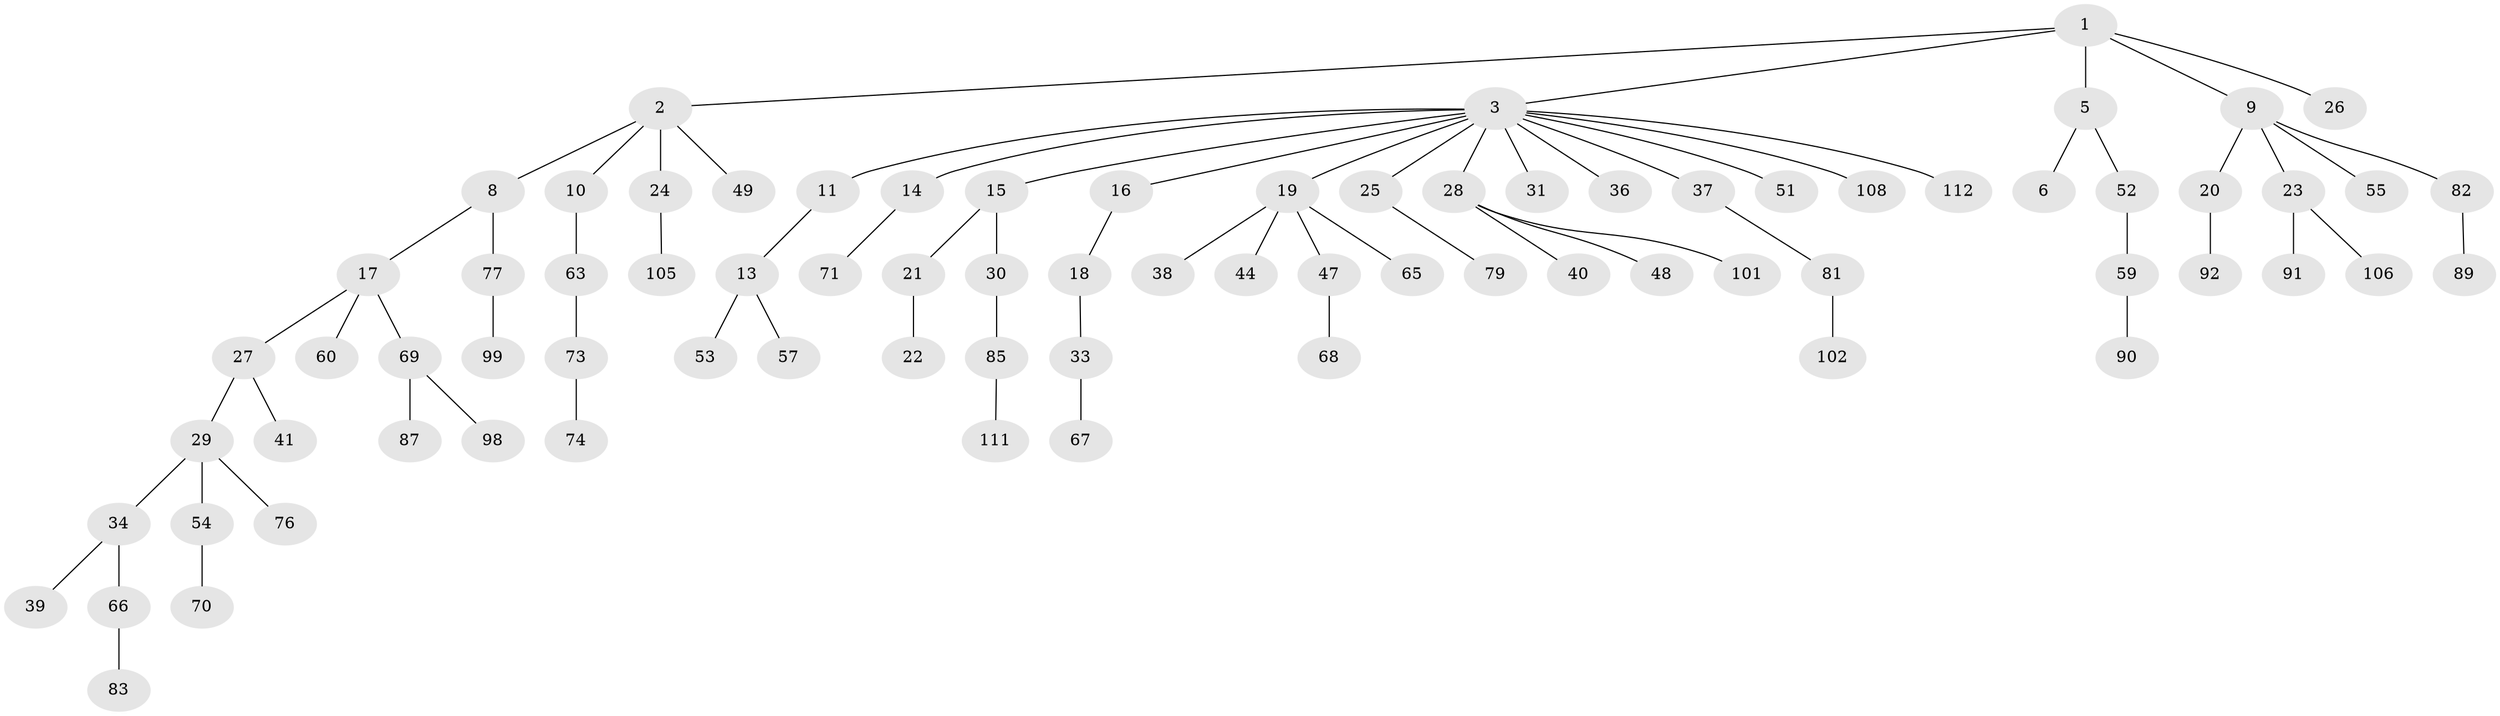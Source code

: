 // original degree distribution, {5: 0.035398230088495575, 3: 0.13274336283185842, 10: 0.008849557522123894, 6: 0.008849557522123894, 1: 0.4690265486725664, 4: 0.05309734513274336, 2: 0.2920353982300885}
// Generated by graph-tools (version 1.1) at 2025/19/03/04/25 18:19:23]
// undirected, 79 vertices, 78 edges
graph export_dot {
graph [start="1"]
  node [color=gray90,style=filled];
  1;
  2 [super="+7"];
  3 [super="+4"];
  5;
  6;
  8;
  9 [super="+12"];
  10;
  11 [super="+84"];
  13;
  14;
  15;
  16 [super="+80"];
  17 [super="+35+45"];
  18;
  19;
  20 [super="+56"];
  21;
  22;
  23 [super="+86"];
  24;
  25 [super="+113+96"];
  26 [super="+75"];
  27;
  28 [super="+64+43+32"];
  29;
  30;
  31 [super="+50"];
  33;
  34;
  36;
  37 [super="+110"];
  38;
  39;
  40 [super="+72"];
  41;
  44 [super="+58"];
  47 [super="+62+103"];
  48;
  49;
  51;
  52;
  53;
  54;
  55;
  57 [super="+95"];
  59;
  60 [super="+78"];
  63 [super="+88"];
  65;
  66;
  67;
  68;
  69;
  70;
  71;
  73;
  74;
  76;
  77;
  79;
  81;
  82;
  83;
  85;
  87;
  89;
  90 [super="+100"];
  91;
  92;
  98;
  99;
  101;
  102;
  105;
  106;
  108;
  111;
  112;
  1 -- 2;
  1 -- 3;
  1 -- 5;
  1 -- 9;
  1 -- 26;
  2 -- 49;
  2 -- 8;
  2 -- 24;
  2 -- 10;
  3 -- 11;
  3 -- 14;
  3 -- 19;
  3 -- 25;
  3 -- 28;
  3 -- 36;
  3 -- 51;
  3 -- 108;
  3 -- 16;
  3 -- 112;
  3 -- 37;
  3 -- 31;
  3 -- 15;
  5 -- 6;
  5 -- 52;
  8 -- 17;
  8 -- 77;
  9 -- 20;
  9 -- 23;
  9 -- 82;
  9 -- 55;
  10 -- 63;
  11 -- 13;
  13 -- 53;
  13 -- 57;
  14 -- 71;
  15 -- 21;
  15 -- 30;
  16 -- 18;
  17 -- 27;
  17 -- 60;
  17 -- 69;
  18 -- 33;
  19 -- 38;
  19 -- 44;
  19 -- 47;
  19 -- 65;
  20 -- 92;
  21 -- 22;
  23 -- 91;
  23 -- 106;
  24 -- 105;
  25 -- 79;
  27 -- 29;
  27 -- 41;
  28 -- 40;
  28 -- 101;
  28 -- 48;
  29 -- 34;
  29 -- 54;
  29 -- 76;
  30 -- 85;
  33 -- 67;
  34 -- 39;
  34 -- 66;
  37 -- 81;
  47 -- 68;
  52 -- 59;
  54 -- 70;
  59 -- 90;
  63 -- 73;
  66 -- 83;
  69 -- 87;
  69 -- 98;
  73 -- 74;
  77 -- 99;
  81 -- 102;
  82 -- 89;
  85 -- 111;
}
